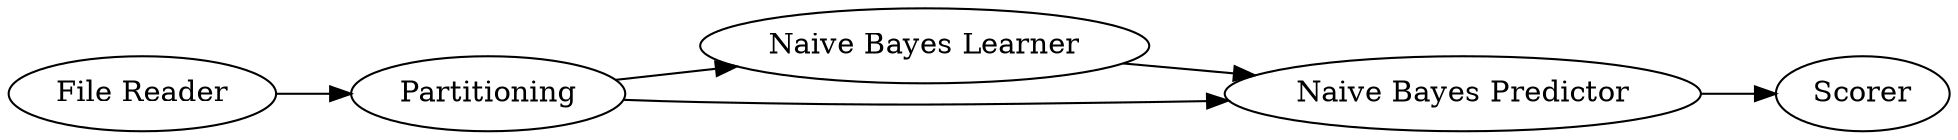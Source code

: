 digraph {
	1 [label="File Reader"]
	7 [label=Partitioning]
	11 [label=Scorer]
	15 [label="Naive Bayes Learner"]
	16 [label="Naive Bayes Predictor"]
	1 -> 7
	7 -> 16
	7 -> 15
	15 -> 16
	16 -> 11
	rankdir=LR
}
